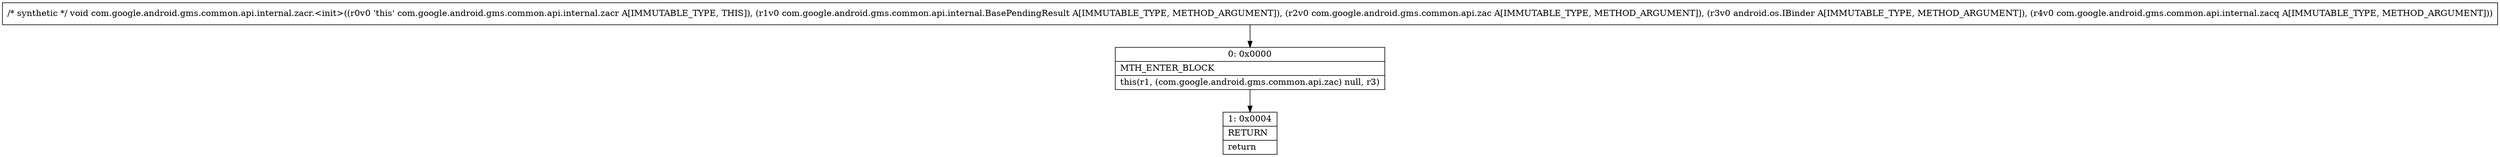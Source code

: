 digraph "CFG forcom.google.android.gms.common.api.internal.zacr.\<init\>(Lcom\/google\/android\/gms\/common\/api\/internal\/BasePendingResult;Lcom\/google\/android\/gms\/common\/api\/zac;Landroid\/os\/IBinder;Lcom\/google\/android\/gms\/common\/api\/internal\/zacq;)V" {
Node_0 [shape=record,label="{0\:\ 0x0000|MTH_ENTER_BLOCK\l|this(r1, (com.google.android.gms.common.api.zac) null, r3)\l}"];
Node_1 [shape=record,label="{1\:\ 0x0004|RETURN\l|return\l}"];
MethodNode[shape=record,label="{\/* synthetic *\/ void com.google.android.gms.common.api.internal.zacr.\<init\>((r0v0 'this' com.google.android.gms.common.api.internal.zacr A[IMMUTABLE_TYPE, THIS]), (r1v0 com.google.android.gms.common.api.internal.BasePendingResult A[IMMUTABLE_TYPE, METHOD_ARGUMENT]), (r2v0 com.google.android.gms.common.api.zac A[IMMUTABLE_TYPE, METHOD_ARGUMENT]), (r3v0 android.os.IBinder A[IMMUTABLE_TYPE, METHOD_ARGUMENT]), (r4v0 com.google.android.gms.common.api.internal.zacq A[IMMUTABLE_TYPE, METHOD_ARGUMENT])) }"];
MethodNode -> Node_0;
Node_0 -> Node_1;
}

